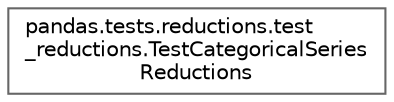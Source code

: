 digraph "Graphical Class Hierarchy"
{
 // LATEX_PDF_SIZE
  bgcolor="transparent";
  edge [fontname=Helvetica,fontsize=10,labelfontname=Helvetica,labelfontsize=10];
  node [fontname=Helvetica,fontsize=10,shape=box,height=0.2,width=0.4];
  rankdir="LR";
  Node0 [id="Node000000",label="pandas.tests.reductions.test\l_reductions.TestCategoricalSeries\lReductions",height=0.2,width=0.4,color="grey40", fillcolor="white", style="filled",URL="$d1/d54/classpandas_1_1tests_1_1reductions_1_1test__reductions_1_1TestCategoricalSeriesReductions.html",tooltip=" "];
}
